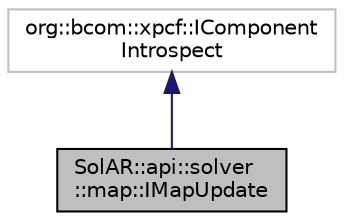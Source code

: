 digraph "SolAR::api::solver::map::IMapUpdate"
{
 // LATEX_PDF_SIZE
  edge [fontname="Helvetica",fontsize="10",labelfontname="Helvetica",labelfontsize="10"];
  node [fontname="Helvetica",fontsize="10",shape=record];
  Node1 [label="SolAR::api::solver\l::map::IMapUpdate",height=0.2,width=0.4,color="black", fillcolor="grey75", style="filled", fontcolor="black",tooltip="Allow to update the global map after merging a local map into the global map. UUID: 943dd9a0-4889-489..."];
  Node2 -> Node1 [dir="back",color="midnightblue",fontsize="10",style="solid",fontname="Helvetica"];
  Node2 [label="org::bcom::xpcf::IComponent\lIntrospect",height=0.2,width=0.4,color="grey75", fillcolor="white", style="filled",tooltip=" "];
}
